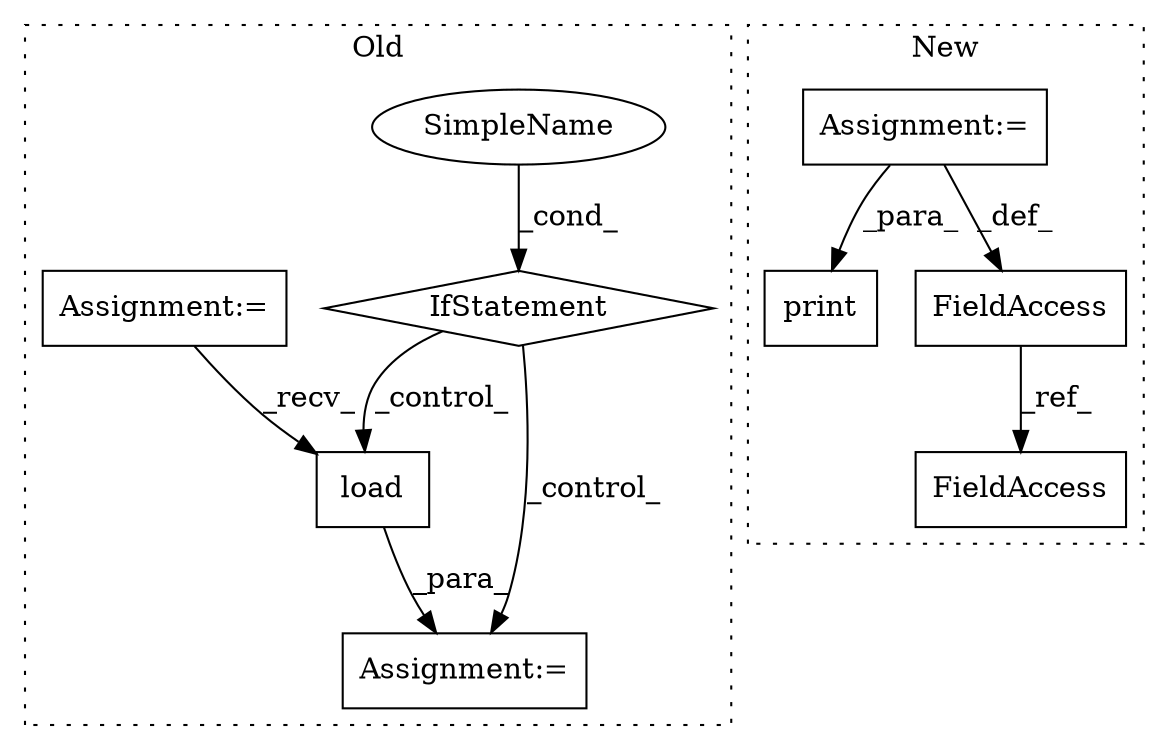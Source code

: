 digraph G {
subgraph cluster0 {
1 [label="load" a="32" s="9470,9486" l="5,1" shape="box"];
3 [label="Assignment:=" a="7" s="9463" l="1" shape="box"];
4 [label="SimpleName" a="42" s="" l="" shape="ellipse"];
5 [label="IfStatement" a="25" s="9391,9444" l="4,2" shape="diamond"];
7 [label="Assignment:=" a="7" s="8933" l="5" shape="box"];
label = "Old";
style="dotted";
}
subgraph cluster1 {
2 [label="print" a="32" s="9107,9133" l="6,1" shape="box"];
6 [label="Assignment:=" a="7" s="9047" l="1" shape="box"];
8 [label="FieldAccess" a="22" s="9034" l="13" shape="box"];
9 [label="FieldAccess" a="22" s="9520" l="13" shape="box"];
label = "New";
style="dotted";
}
1 -> 3 [label="_para_"];
4 -> 5 [label="_cond_"];
5 -> 1 [label="_control_"];
5 -> 3 [label="_control_"];
6 -> 8 [label="_def_"];
6 -> 2 [label="_para_"];
7 -> 1 [label="_recv_"];
8 -> 9 [label="_ref_"];
}